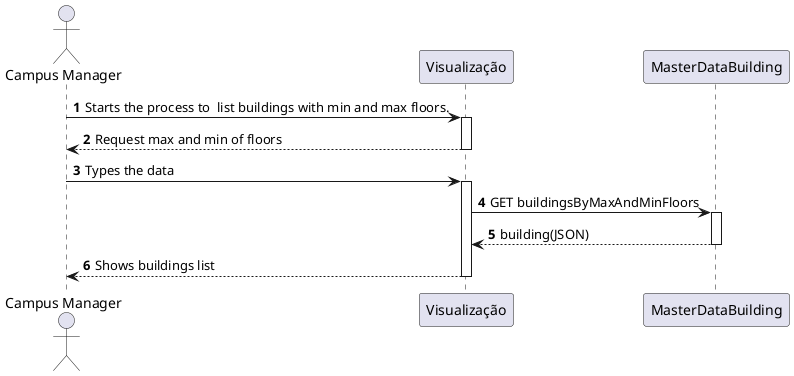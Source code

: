 @startuml

autonumber
actor "Campus Manager" as CM
participant Visualização
participant "MasterDataBuilding" as GI

CM -> Visualização: Starts the process to  list buildings with min and max floors.
activate Visualização
Visualização --> CM: Request max and min of floors
deactivate Visualização

CM -> Visualização: Types the data
activate Visualização

Visualização -> GI: GET buildingsByMaxAndMinFloors
activate GI
GI --> Visualização: building(JSON)
deactivate GI

CM <-- Visualização: Shows buildings list
deactivate Visualização


@enduml
